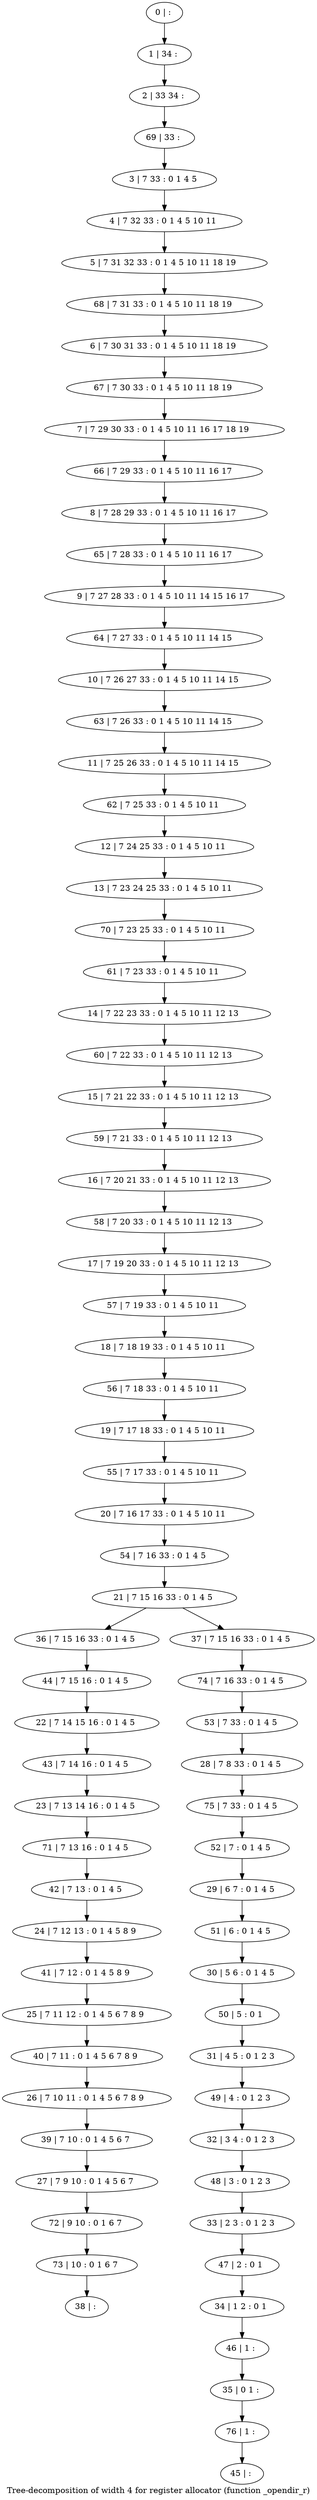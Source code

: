 digraph G {
graph [label="Tree-decomposition of width 4 for register allocator (function _opendir_r)"]
0[label="0 | : "];
1[label="1 | 34 : "];
2[label="2 | 33 34 : "];
3[label="3 | 7 33 : 0 1 4 5 "];
4[label="4 | 7 32 33 : 0 1 4 5 10 11 "];
5[label="5 | 7 31 32 33 : 0 1 4 5 10 11 18 19 "];
6[label="6 | 7 30 31 33 : 0 1 4 5 10 11 18 19 "];
7[label="7 | 7 29 30 33 : 0 1 4 5 10 11 16 17 18 19 "];
8[label="8 | 7 28 29 33 : 0 1 4 5 10 11 16 17 "];
9[label="9 | 7 27 28 33 : 0 1 4 5 10 11 14 15 16 17 "];
10[label="10 | 7 26 27 33 : 0 1 4 5 10 11 14 15 "];
11[label="11 | 7 25 26 33 : 0 1 4 5 10 11 14 15 "];
12[label="12 | 7 24 25 33 : 0 1 4 5 10 11 "];
13[label="13 | 7 23 24 25 33 : 0 1 4 5 10 11 "];
14[label="14 | 7 22 23 33 : 0 1 4 5 10 11 12 13 "];
15[label="15 | 7 21 22 33 : 0 1 4 5 10 11 12 13 "];
16[label="16 | 7 20 21 33 : 0 1 4 5 10 11 12 13 "];
17[label="17 | 7 19 20 33 : 0 1 4 5 10 11 12 13 "];
18[label="18 | 7 18 19 33 : 0 1 4 5 10 11 "];
19[label="19 | 7 17 18 33 : 0 1 4 5 10 11 "];
20[label="20 | 7 16 17 33 : 0 1 4 5 10 11 "];
21[label="21 | 7 15 16 33 : 0 1 4 5 "];
22[label="22 | 7 14 15 16 : 0 1 4 5 "];
23[label="23 | 7 13 14 16 : 0 1 4 5 "];
24[label="24 | 7 12 13 : 0 1 4 5 8 9 "];
25[label="25 | 7 11 12 : 0 1 4 5 6 7 8 9 "];
26[label="26 | 7 10 11 : 0 1 4 5 6 7 8 9 "];
27[label="27 | 7 9 10 : 0 1 4 5 6 7 "];
28[label="28 | 7 8 33 : 0 1 4 5 "];
29[label="29 | 6 7 : 0 1 4 5 "];
30[label="30 | 5 6 : 0 1 4 5 "];
31[label="31 | 4 5 : 0 1 2 3 "];
32[label="32 | 3 4 : 0 1 2 3 "];
33[label="33 | 2 3 : 0 1 2 3 "];
34[label="34 | 1 2 : 0 1 "];
35[label="35 | 0 1 : "];
36[label="36 | 7 15 16 33 : 0 1 4 5 "];
37[label="37 | 7 15 16 33 : 0 1 4 5 "];
38[label="38 | : "];
39[label="39 | 7 10 : 0 1 4 5 6 7 "];
40[label="40 | 7 11 : 0 1 4 5 6 7 8 9 "];
41[label="41 | 7 12 : 0 1 4 5 8 9 "];
42[label="42 | 7 13 : 0 1 4 5 "];
43[label="43 | 7 14 16 : 0 1 4 5 "];
44[label="44 | 7 15 16 : 0 1 4 5 "];
45[label="45 | : "];
46[label="46 | 1 : "];
47[label="47 | 2 : 0 1 "];
48[label="48 | 3 : 0 1 2 3 "];
49[label="49 | 4 : 0 1 2 3 "];
50[label="50 | 5 : 0 1 "];
51[label="51 | 6 : 0 1 4 5 "];
52[label="52 | 7 : 0 1 4 5 "];
53[label="53 | 7 33 : 0 1 4 5 "];
54[label="54 | 7 16 33 : 0 1 4 5 "];
55[label="55 | 7 17 33 : 0 1 4 5 10 11 "];
56[label="56 | 7 18 33 : 0 1 4 5 10 11 "];
57[label="57 | 7 19 33 : 0 1 4 5 10 11 "];
58[label="58 | 7 20 33 : 0 1 4 5 10 11 12 13 "];
59[label="59 | 7 21 33 : 0 1 4 5 10 11 12 13 "];
60[label="60 | 7 22 33 : 0 1 4 5 10 11 12 13 "];
61[label="61 | 7 23 33 : 0 1 4 5 10 11 "];
62[label="62 | 7 25 33 : 0 1 4 5 10 11 "];
63[label="63 | 7 26 33 : 0 1 4 5 10 11 14 15 "];
64[label="64 | 7 27 33 : 0 1 4 5 10 11 14 15 "];
65[label="65 | 7 28 33 : 0 1 4 5 10 11 16 17 "];
66[label="66 | 7 29 33 : 0 1 4 5 10 11 16 17 "];
67[label="67 | 7 30 33 : 0 1 4 5 10 11 18 19 "];
68[label="68 | 7 31 33 : 0 1 4 5 10 11 18 19 "];
69[label="69 | 33 : "];
70[label="70 | 7 23 25 33 : 0 1 4 5 10 11 "];
71[label="71 | 7 13 16 : 0 1 4 5 "];
72[label="72 | 9 10 : 0 1 6 7 "];
73[label="73 | 10 : 0 1 6 7 "];
74[label="74 | 7 16 33 : 0 1 4 5 "];
75[label="75 | 7 33 : 0 1 4 5 "];
76[label="76 | 1 : "];
0->1 ;
1->2 ;
3->4 ;
4->5 ;
12->13 ;
21->36 ;
21->37 ;
39->27 ;
26->39 ;
40->26 ;
25->40 ;
41->25 ;
24->41 ;
42->24 ;
43->23 ;
22->43 ;
44->22 ;
36->44 ;
46->35 ;
34->46 ;
47->34 ;
33->47 ;
48->33 ;
32->48 ;
49->32 ;
31->49 ;
50->31 ;
30->50 ;
51->30 ;
29->51 ;
52->29 ;
53->28 ;
54->21 ;
20->54 ;
55->20 ;
19->55 ;
56->19 ;
18->56 ;
57->18 ;
17->57 ;
58->17 ;
16->58 ;
59->16 ;
15->59 ;
60->15 ;
14->60 ;
61->14 ;
62->12 ;
11->62 ;
63->11 ;
10->63 ;
64->10 ;
9->64 ;
65->9 ;
8->65 ;
66->8 ;
7->66 ;
67->7 ;
6->67 ;
68->6 ;
5->68 ;
69->3 ;
2->69 ;
70->61 ;
13->70 ;
71->42 ;
23->71 ;
27->72 ;
73->38 ;
72->73 ;
74->53 ;
37->74 ;
75->52 ;
28->75 ;
76->45 ;
35->76 ;
}
